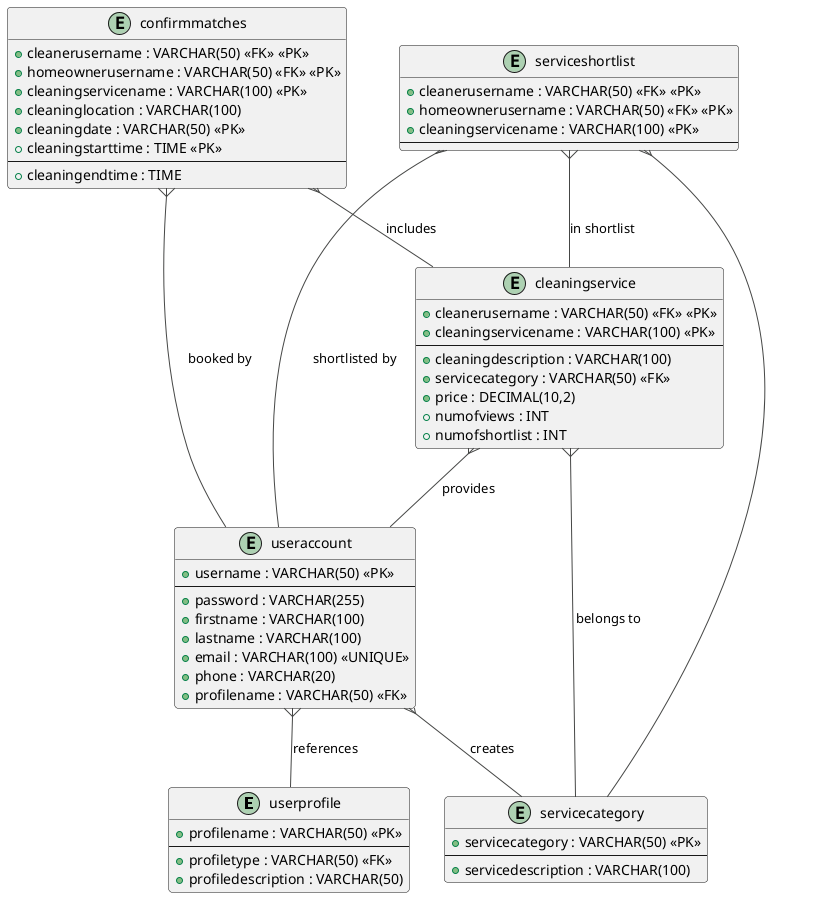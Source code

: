 @startuml
!theme vibrant

entity "userprofile" {
  + profilename : VARCHAR(50) <<PK>>
  --
  + profiletype : VARCHAR(50) <<FK>>
  + profiledescription : VARCHAR(50)
}

entity "useraccount" {
  + username : VARCHAR(50) <<PK>>
  --
  + password : VARCHAR(255)
  + firstname : VARCHAR(100)
  + lastname : VARCHAR(100)
  + email : VARCHAR(100) <<UNIQUE>>
  + phone : VARCHAR(20)
  + profilename : VARCHAR(50) <<FK>>
}

entity "cleaningservice" {
  + cleanerusername : VARCHAR(50) <<FK>> <<PK>>
  + cleaningservicename : VARCHAR(100) <<PK>>
  --
  + cleaningdescription : VARCHAR(100)
  + servicecategory : VARCHAR(50) <<FK>>
  + price : DECIMAL(10,2)
  + numofviews : INT
  + numofshortlist : INT
}

entity "confirmmatches" {
  + cleanerusername : VARCHAR(50) <<FK>> <<PK>>
  + homeownerusername : VARCHAR(50) <<FK>> <<PK>>
  + cleaningservicename : VARCHAR(100) <<PK>>
  + cleaninglocation : VARCHAR(100)
  + cleaningdate : VARCHAR(50) <<PK>>
  + cleaningstarttime : TIME <<PK>>
  --
  + cleaningendtime : TIME
}

entity "serviceshortlist" {
  + cleanerusername : VARCHAR(50) <<FK>> <<PK>>
  + homeownerusername : VARCHAR(50) <<FK>> <<PK>>
  + cleaningservicename : VARCHAR(100) <<PK>>
  --
}

entity "servicecategory" {
  + servicecategory : VARCHAR(50) <<PK>>
  --
  + servicedescription : VARCHAR(100)
}

useraccount }-- userprofile : "references"
useraccount }-- servicecategory : "creates"
cleaningservice }-- useraccount : "provides"
cleaningservice }-- servicecategory : "belongs to"
confirmmatches }-- useraccount : "booked by"
confirmmatches }-- cleaningservice : "includes"
serviceshortlist }-- useraccount : "shortlisted by"
serviceshortlist }-- cleaningservice : "in shortlist"
serviceshortlist }-- servicecategory

@enduml